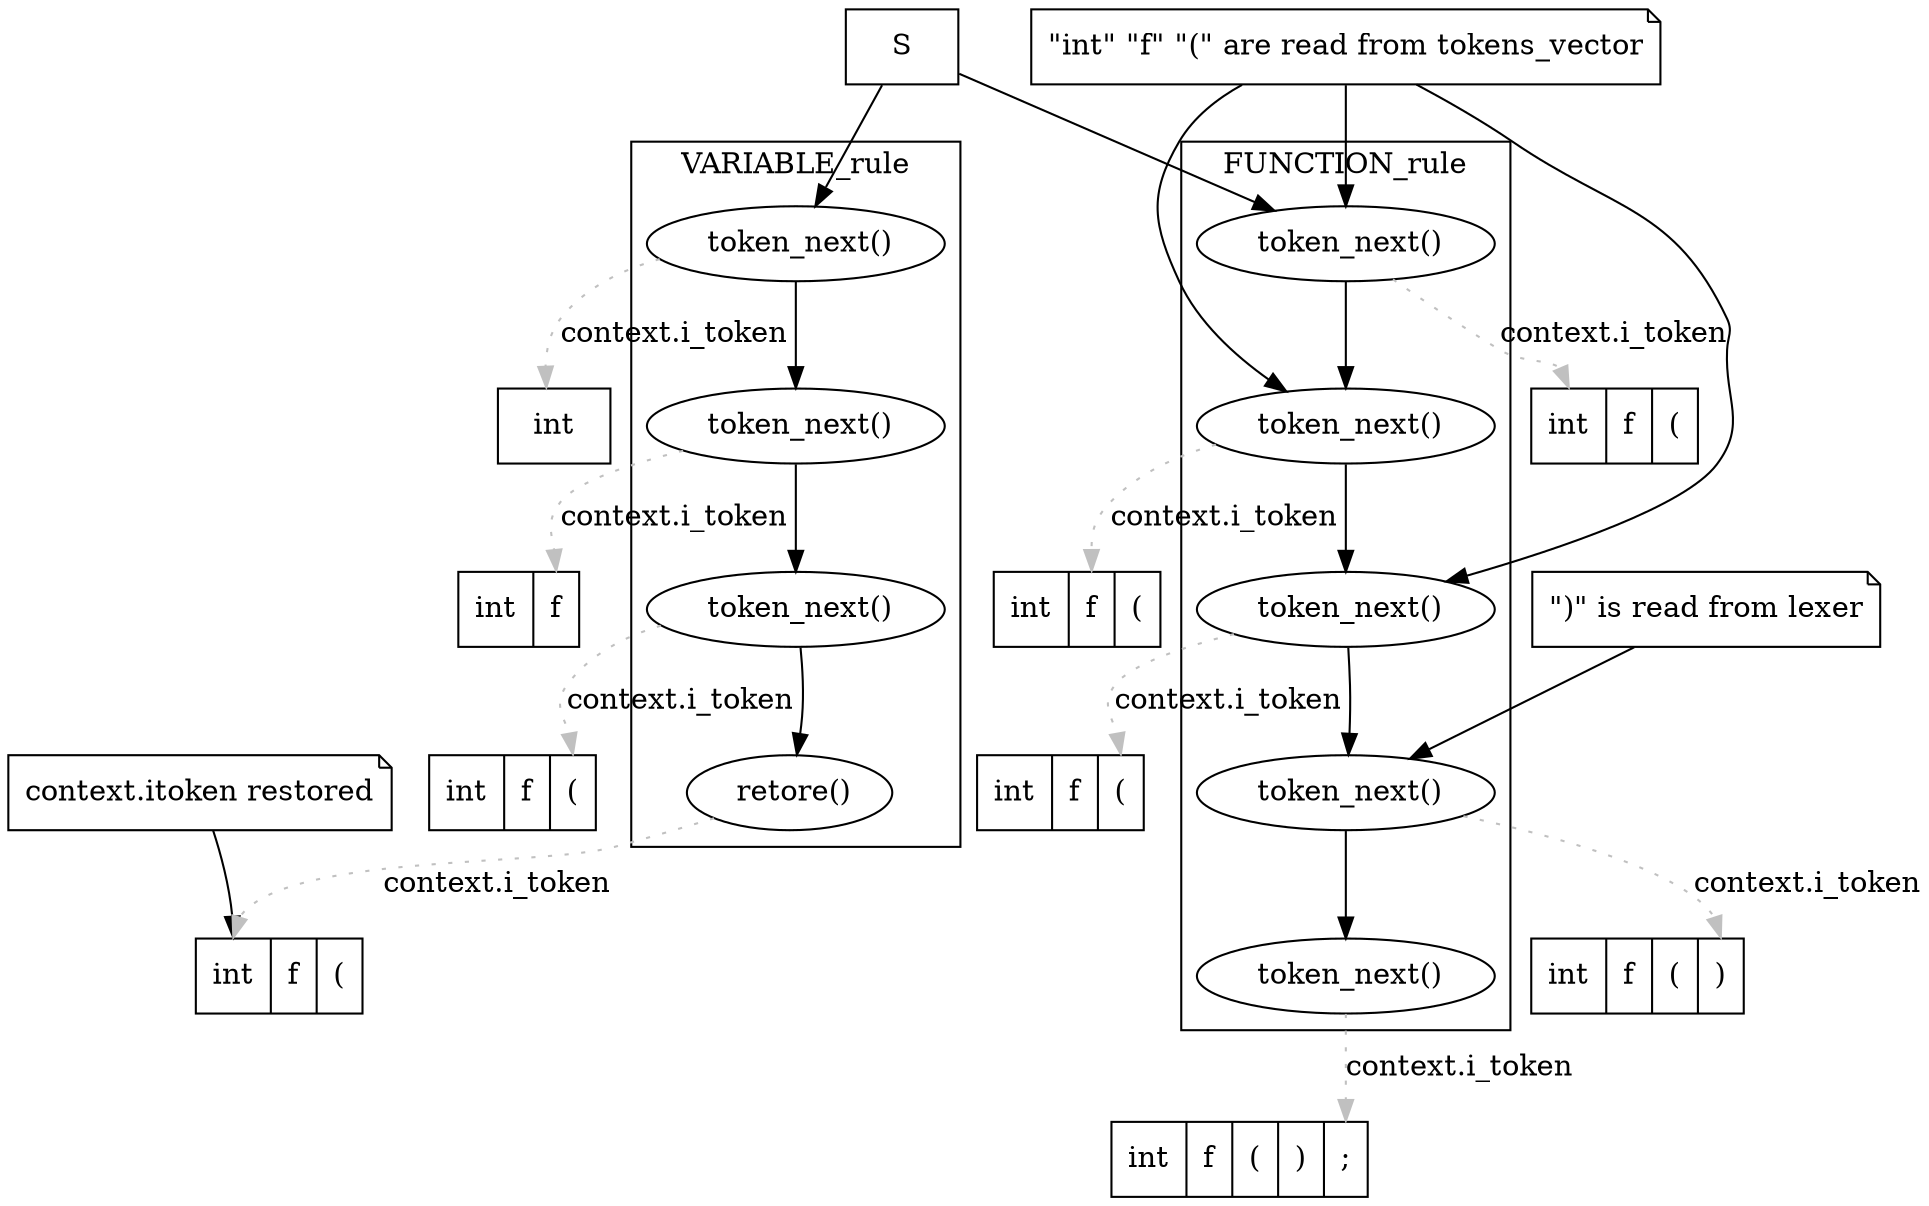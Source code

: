 digraph stack_01 {
//x,y
//	size="4,10!";

	node [shape = record];

  s [label="S"];

  s1 [label="<p>int"];
  s2 [label="int|<p>f}"];
  s3 [label="int|f|<p>("];
  s4 [label="<p>int|f|("];
  s4_note [label="context.itoken restored", shape = "note"];

  t1 [label=" token_next()", shape = "ellipse"];
  t2 [label=" token_next()", shape = "ellipse"];
  t3 [label=" token_next()", shape = "ellipse"];
  t4 [label=" retore()",     shape = "ellipse"];

  rankdir=TB;
  subgraph cluster_variable_rule {
    label="VARIABLE_rule";
    t1->t2;
    t2->t3;
    t3->t4;
  }

  sf1 [label="<p>int|f|("];
  sf2 [label="int|<p>f|("];
  sf3 [label="int|f|<p>("];
  sf4 [label="int|f|(|<p>)"];
  sf5 [label="int|f|(|)|<p>;"];

  tf1 [label=" token_next()", shape = "ellipse"];
  tf1_note [label="\"int\" \"f\" \"(\" are read from tokens_vector", shape = "note"];
  tf2 [label=" token_next()", shape = "ellipse"];
  tf3 [label=" token_next()", shape = "ellipse"];
  tf4 [label=" token_next()", shape = "ellipse"];
  tf4_note [label="\")\" is read from lexer", shape = "note"];
  tf5 [label=" token_next()", shape = "ellipse"];

  subgraph cluster_function_rule {
    label="FUNCTION_rule";
    tf1->tf2;
    tf2->tf3;
    tf3->tf4;
    tf4->tf5;
  }

  s->t1;
  s->tf1;

  t1->s1:p [label="context.i_token"  , color = "gray", style="dotted"];
  t2->s2:p [label="context.i_token"  , color = "gray", style="dotted"];
  t3->s3:p [label="context.i_token"  , color = "gray", style="dotted"];
  t4->s4:p [label="context.i_token"  , color = "gray", style="dotted"];

  tf1->sf1:p [label="context.i_token"  , color = "gray", style="dotted"];
  tf2->sf2:p [label="context.i_token"  , color = "gray", style="dotted"];
  tf3->sf3:p [label="context.i_token"  , color = "gray", style="dotted"];
  tf4->sf4:p [label="context.i_token"  , color = "gray", style="dotted"];
  tf5->sf5:p [label="context.i_token"  , color = "gray", style="dotted"];

  s4_note  -> s4:p;

  tf1_note -> tf1;
  tf1_note -> tf2;
  tf1_note -> tf3;

  tf4_note -> tf4;
}
